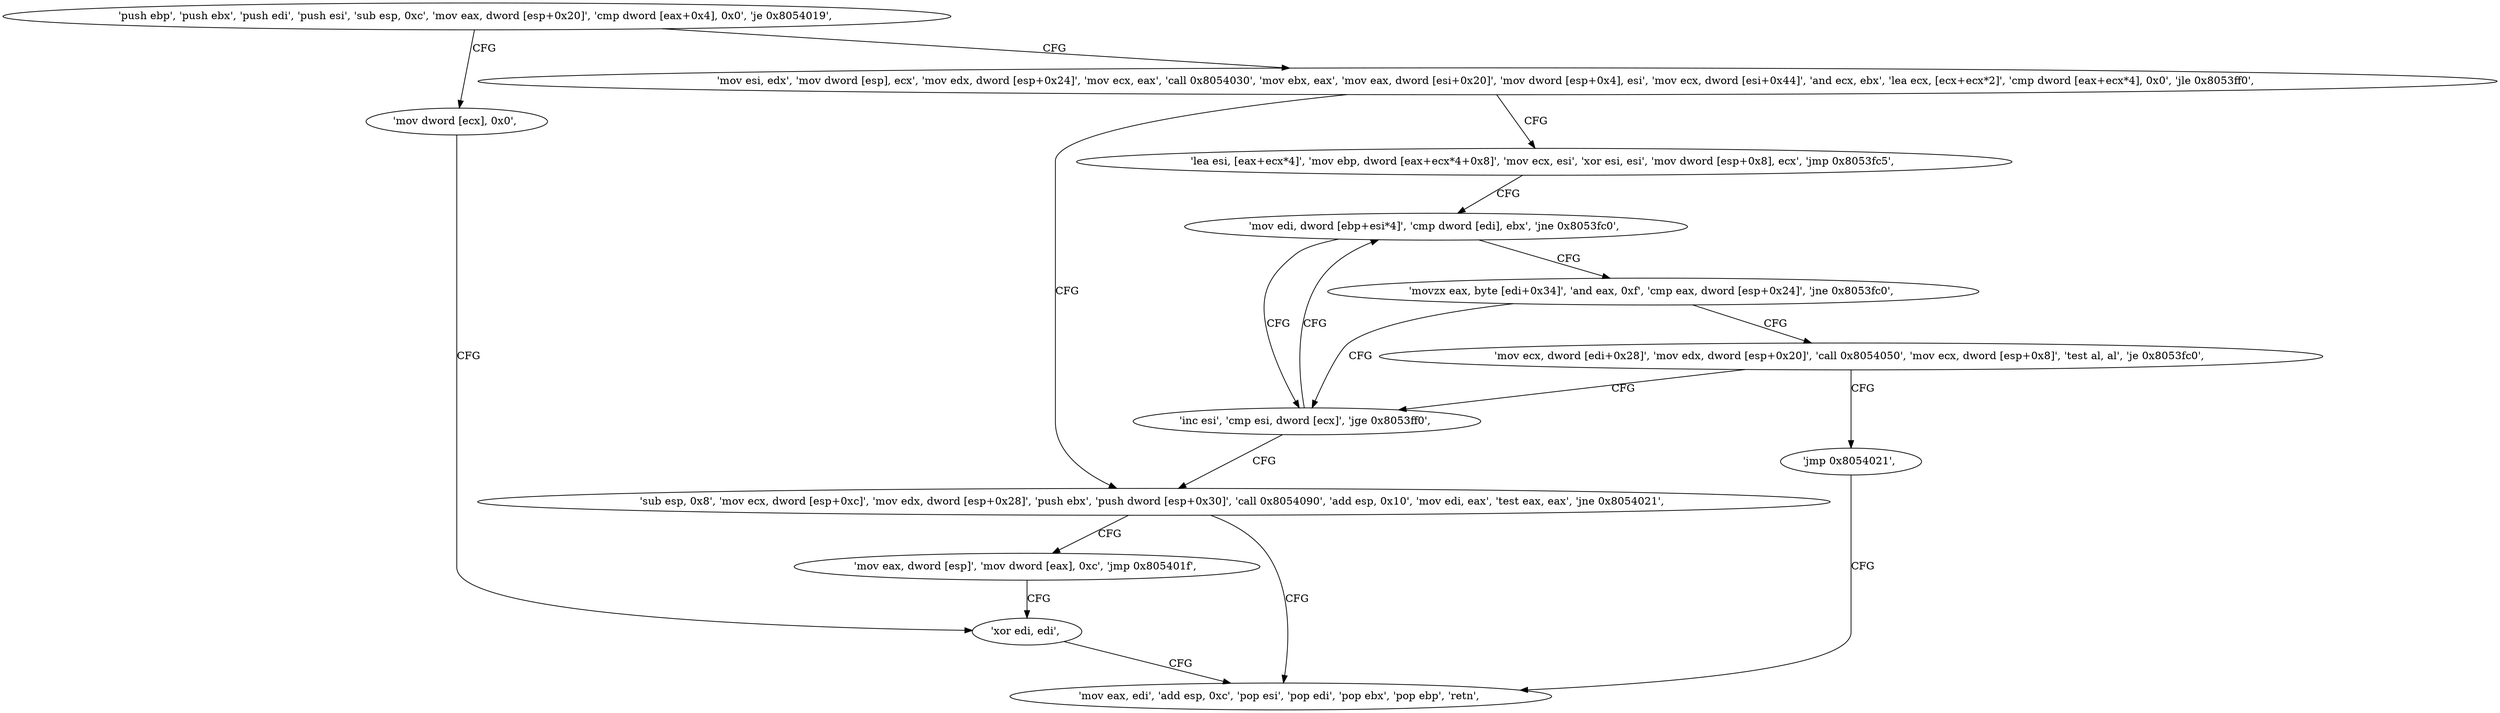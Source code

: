digraph "func" {
"134561648" [label = "'push ebp', 'push ebx', 'push edi', 'push esi', 'sub esp, 0xc', 'mov eax, dword [esp+0x20]', 'cmp dword [eax+0x4], 0x0', 'je 0x8054019', " ]
"134561817" [label = "'mov dword [ecx], 0x0', " ]
"134561669" [label = "'mov esi, edx', 'mov dword [esp], ecx', 'mov edx, dword [esp+0x24]', 'mov ecx, eax', 'call 0x8054030', 'mov ebx, eax', 'mov eax, dword [esi+0x20]', 'mov dword [esp+0x4], esi', 'mov ecx, dword [esi+0x44]', 'and ecx, ebx', 'lea ecx, [ecx+ecx*2]', 'cmp dword [eax+ecx*4], 0x0', 'jle 0x8053ff0', " ]
"134561823" [label = "'xor edi, edi', " ]
"134561776" [label = "'sub esp, 0x8', 'mov ecx, dword [esp+0xc]', 'mov edx, dword [esp+0x28]', 'push ebx', 'push dword [esp+0x30]', 'call 0x8054090', 'add esp, 0x10', 'mov edi, eax', 'test eax, eax', 'jne 0x8054021', " ]
"134561708" [label = "'lea esi, [eax+ecx*4]', 'mov ebp, dword [eax+ecx*4+0x8]', 'mov ecx, esi', 'xor esi, esi', 'mov dword [esp+0x8], ecx', 'jmp 0x8053fc5', " ]
"134561825" [label = "'mov eax, edi', 'add esp, 0xc', 'pop esi', 'pop edi', 'pop ebx', 'pop ebp', 'retn', " ]
"134561806" [label = "'mov eax, dword [esp]', 'mov dword [eax], 0xc', 'jmp 0x805401f', " ]
"134561733" [label = "'mov edi, dword [ebp+esi*4]', 'cmp dword [edi], ebx', 'jne 0x8053fc0', " ]
"134561728" [label = "'inc esi', 'cmp esi, dword [ecx]', 'jge 0x8053ff0', " ]
"134561741" [label = "'movzx eax, byte [edi+0x34]', 'and eax, 0xf', 'cmp eax, dword [esp+0x24]', 'jne 0x8053fc0', " ]
"134561754" [label = "'mov ecx, dword [edi+0x28]', 'mov edx, dword [esp+0x20]', 'call 0x8054050', 'mov ecx, dword [esp+0x8]', 'test al, al', 'je 0x8053fc0', " ]
"134561774" [label = "'jmp 0x8054021', " ]
"134561648" -> "134561817" [ label = "CFG" ]
"134561648" -> "134561669" [ label = "CFG" ]
"134561817" -> "134561823" [ label = "CFG" ]
"134561669" -> "134561776" [ label = "CFG" ]
"134561669" -> "134561708" [ label = "CFG" ]
"134561823" -> "134561825" [ label = "CFG" ]
"134561776" -> "134561825" [ label = "CFG" ]
"134561776" -> "134561806" [ label = "CFG" ]
"134561708" -> "134561733" [ label = "CFG" ]
"134561806" -> "134561823" [ label = "CFG" ]
"134561733" -> "134561728" [ label = "CFG" ]
"134561733" -> "134561741" [ label = "CFG" ]
"134561728" -> "134561776" [ label = "CFG" ]
"134561728" -> "134561733" [ label = "CFG" ]
"134561741" -> "134561728" [ label = "CFG" ]
"134561741" -> "134561754" [ label = "CFG" ]
"134561754" -> "134561728" [ label = "CFG" ]
"134561754" -> "134561774" [ label = "CFG" ]
"134561774" -> "134561825" [ label = "CFG" ]
}
